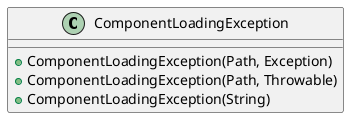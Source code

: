 @startuml

    class ComponentLoadingException [[ComponentLoadingException.html]] {
        +ComponentLoadingException(Path, Exception)
        +ComponentLoadingException(Path, Throwable)
        +ComponentLoadingException(String)
    }

@enduml
